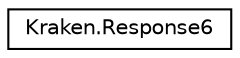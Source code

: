 digraph "Graphical Class Hierarchy"
{
 // LATEX_PDF_SIZE
  edge [fontname="Helvetica",fontsize="10",labelfontname="Helvetica",labelfontsize="10"];
  node [fontname="Helvetica",fontsize="10",shape=record];
  rankdir="LR";
  Node0 [label="Kraken.Response6",height=0.2,width=0.4,color="black", fillcolor="white", style="filled",URL="$class_kraken_1_1_response6.html",tooltip=" "];
}
